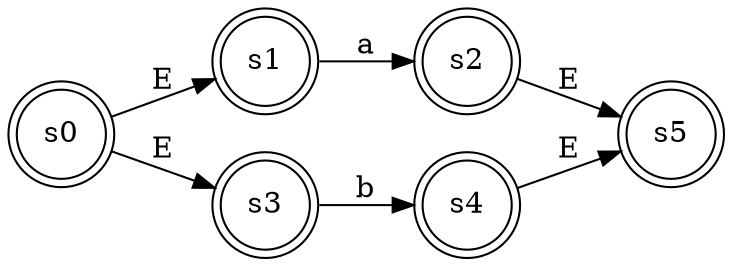 digraph finite_state_machine {
	rankdir=LR size="8,5"
	node [shape=doublecircle]
	s0
	s5
	s0 -> s1 [label=E]
	s0 -> s3 [label=E]
	s1 -> s2 [label=a]
	s2 -> s5 [label=E]
	s3 -> s4 [label=b]
	s4 -> s5 [label=E]
}
